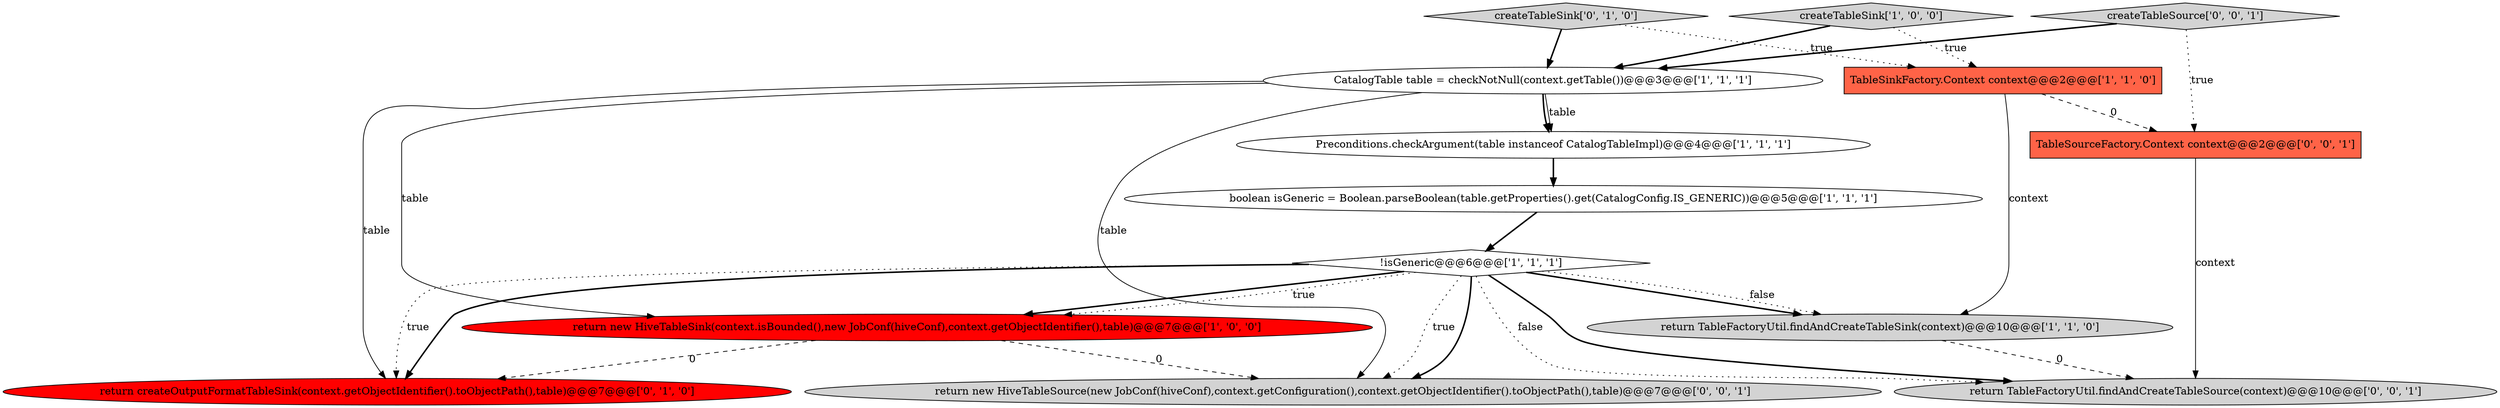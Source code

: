 digraph {
1 [style = filled, label = "return TableFactoryUtil.findAndCreateTableSink(context)@@@10@@@['1', '1', '0']", fillcolor = lightgray, shape = ellipse image = "AAA0AAABBB1BBB"];
5 [style = filled, label = "Preconditions.checkArgument(table instanceof CatalogTableImpl)@@@4@@@['1', '1', '1']", fillcolor = white, shape = ellipse image = "AAA0AAABBB1BBB"];
6 [style = filled, label = "!isGeneric@@@6@@@['1', '1', '1']", fillcolor = white, shape = diamond image = "AAA0AAABBB1BBB"];
8 [style = filled, label = "return createOutputFormatTableSink(context.getObjectIdentifier().toObjectPath(),table)@@@7@@@['0', '1', '0']", fillcolor = red, shape = ellipse image = "AAA1AAABBB2BBB"];
9 [style = filled, label = "createTableSink['0', '1', '0']", fillcolor = lightgray, shape = diamond image = "AAA0AAABBB2BBB"];
0 [style = filled, label = "boolean isGeneric = Boolean.parseBoolean(table.getProperties().get(CatalogConfig.IS_GENERIC))@@@5@@@['1', '1', '1']", fillcolor = white, shape = ellipse image = "AAA0AAABBB1BBB"];
2 [style = filled, label = "return new HiveTableSink(context.isBounded(),new JobConf(hiveConf),context.getObjectIdentifier(),table)@@@7@@@['1', '0', '0']", fillcolor = red, shape = ellipse image = "AAA1AAABBB1BBB"];
10 [style = filled, label = "TableSourceFactory.Context context@@@2@@@['0', '0', '1']", fillcolor = tomato, shape = box image = "AAA0AAABBB3BBB"];
7 [style = filled, label = "createTableSink['1', '0', '0']", fillcolor = lightgray, shape = diamond image = "AAA0AAABBB1BBB"];
3 [style = filled, label = "TableSinkFactory.Context context@@@2@@@['1', '1', '0']", fillcolor = tomato, shape = box image = "AAA0AAABBB1BBB"];
12 [style = filled, label = "return TableFactoryUtil.findAndCreateTableSource(context)@@@10@@@['0', '0', '1']", fillcolor = lightgray, shape = ellipse image = "AAA0AAABBB3BBB"];
11 [style = filled, label = "return new HiveTableSource(new JobConf(hiveConf),context.getConfiguration(),context.getObjectIdentifier().toObjectPath(),table)@@@7@@@['0', '0', '1']", fillcolor = lightgray, shape = ellipse image = "AAA0AAABBB3BBB"];
4 [style = filled, label = "CatalogTable table = checkNotNull(context.getTable())@@@3@@@['1', '1', '1']", fillcolor = white, shape = ellipse image = "AAA0AAABBB1BBB"];
13 [style = filled, label = "createTableSource['0', '0', '1']", fillcolor = lightgray, shape = diamond image = "AAA0AAABBB3BBB"];
0->6 [style = bold, label=""];
3->1 [style = solid, label="context"];
10->12 [style = solid, label="context"];
9->4 [style = bold, label=""];
4->2 [style = solid, label="table"];
7->4 [style = bold, label=""];
13->10 [style = dotted, label="true"];
2->8 [style = dashed, label="0"];
4->11 [style = solid, label="table"];
6->2 [style = bold, label=""];
6->12 [style = dotted, label="false"];
6->1 [style = bold, label=""];
1->12 [style = dashed, label="0"];
6->2 [style = dotted, label="true"];
4->5 [style = solid, label="table"];
5->0 [style = bold, label=""];
7->3 [style = dotted, label="true"];
6->8 [style = dotted, label="true"];
4->8 [style = solid, label="table"];
6->11 [style = bold, label=""];
6->8 [style = bold, label=""];
2->11 [style = dashed, label="0"];
3->10 [style = dashed, label="0"];
6->11 [style = dotted, label="true"];
4->5 [style = bold, label=""];
6->1 [style = dotted, label="false"];
9->3 [style = dotted, label="true"];
13->4 [style = bold, label=""];
6->12 [style = bold, label=""];
}
